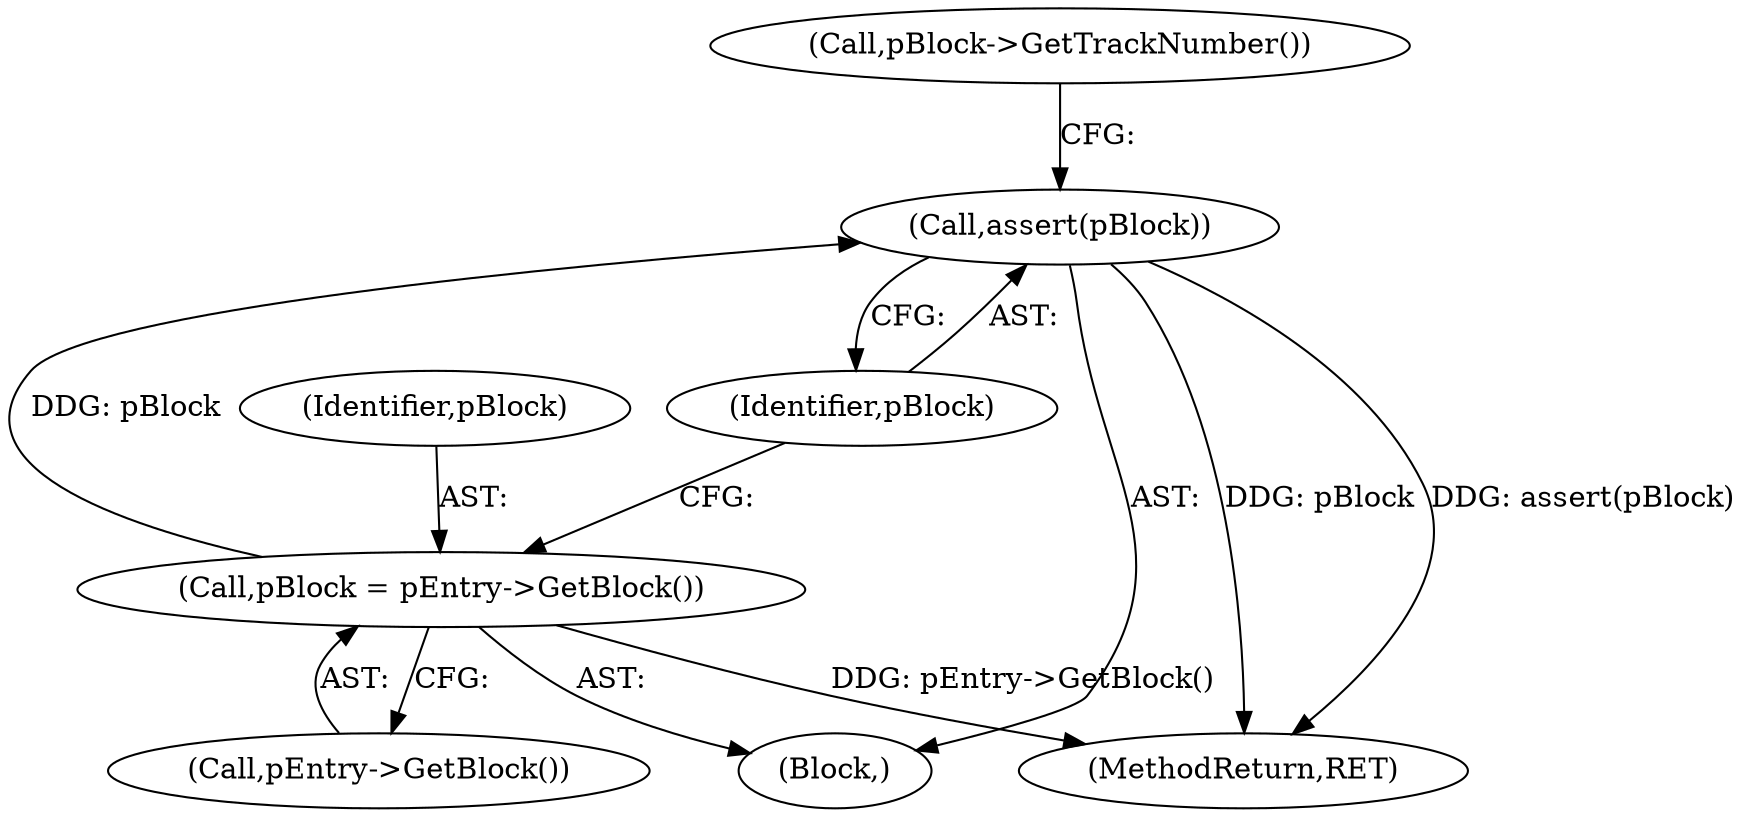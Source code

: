 digraph "0_Android_04839626ed859623901ebd3a5fd483982186b59d_78@API" {
"1000175" [label="(Call,assert(pBlock))"];
"1000172" [label="(Call,pBlock = pEntry->GetBlock())"];
"1000173" [label="(Identifier,pBlock)"];
"1000176" [label="(Identifier,pBlock)"];
"1000174" [label="(Call,pEntry->GetBlock())"];
"1000302" [label="(MethodReturn,RET)"];
"1000180" [label="(Call,pBlock->GetTrackNumber())"];
"1000175" [label="(Call,assert(pBlock))"];
"1000147" [label="(Block,)"];
"1000172" [label="(Call,pBlock = pEntry->GetBlock())"];
"1000175" -> "1000147"  [label="AST: "];
"1000175" -> "1000176"  [label="CFG: "];
"1000176" -> "1000175"  [label="AST: "];
"1000180" -> "1000175"  [label="CFG: "];
"1000175" -> "1000302"  [label="DDG: pBlock"];
"1000175" -> "1000302"  [label="DDG: assert(pBlock)"];
"1000172" -> "1000175"  [label="DDG: pBlock"];
"1000172" -> "1000147"  [label="AST: "];
"1000172" -> "1000174"  [label="CFG: "];
"1000173" -> "1000172"  [label="AST: "];
"1000174" -> "1000172"  [label="AST: "];
"1000176" -> "1000172"  [label="CFG: "];
"1000172" -> "1000302"  [label="DDG: pEntry->GetBlock()"];
}
